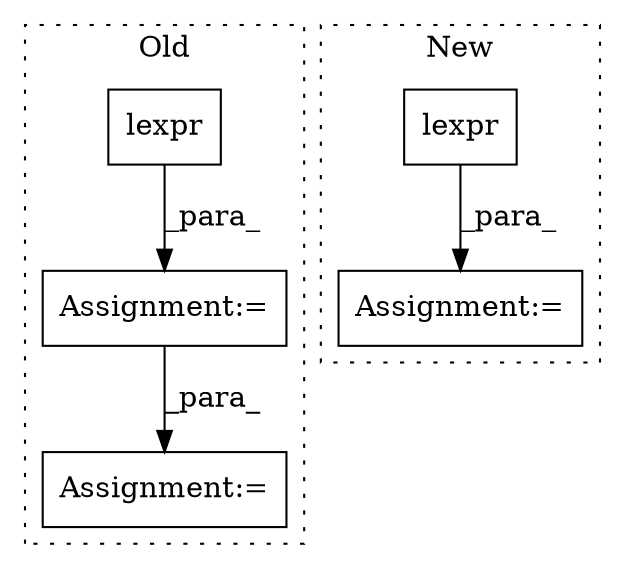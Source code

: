 digraph G {
subgraph cluster0 {
1 [label="lexpr" a="32" s="2786,2814" l="6,1" shape="box"];
3 [label="Assignment:=" a="7" s="2785" l="1" shape="box"];
5 [label="Assignment:=" a="7" s="2885" l="1" shape="box"];
label = "Old";
style="dotted";
}
subgraph cluster1 {
2 [label="lexpr" a="32" s="5779,5806" l="6,1" shape="box"];
4 [label="Assignment:=" a="7" s="5778" l="1" shape="box"];
label = "New";
style="dotted";
}
1 -> 3 [label="_para_"];
2 -> 4 [label="_para_"];
3 -> 5 [label="_para_"];
}